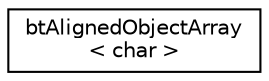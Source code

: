 digraph "Graphical Class Hierarchy"
{
  edge [fontname="Helvetica",fontsize="10",labelfontname="Helvetica",labelfontsize="10"];
  node [fontname="Helvetica",fontsize="10",shape=record];
  rankdir="LR";
  Node1 [label="btAlignedObjectArray\l\< char \>",height=0.2,width=0.4,color="black", fillcolor="white", style="filled",URL="$classbt_aligned_object_array.html"];
}
